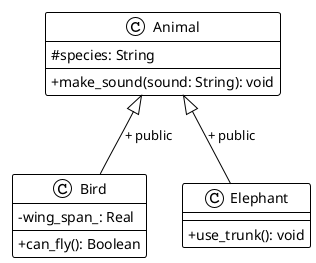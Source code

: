 @startuml BaseDeriviedClassDiagram
!theme plain
skinparam monochrome true
skinparam classAttributeIconSize 0
skinparam backgroundColor white
skinparam classBackgroundColor white
skinparam classBorderColor black
skinparam arrowColor black

class Animal {
    # species: String
    + make_sound(sound: String): void
}

class Bird {
    - wing_span_: Real
    + can_fly(): Boolean
}

class Elephant {
    + use_trunk(): void
}

Animal <|-- Bird : + public
Animal <|-- Elephant : + public


@enduml
